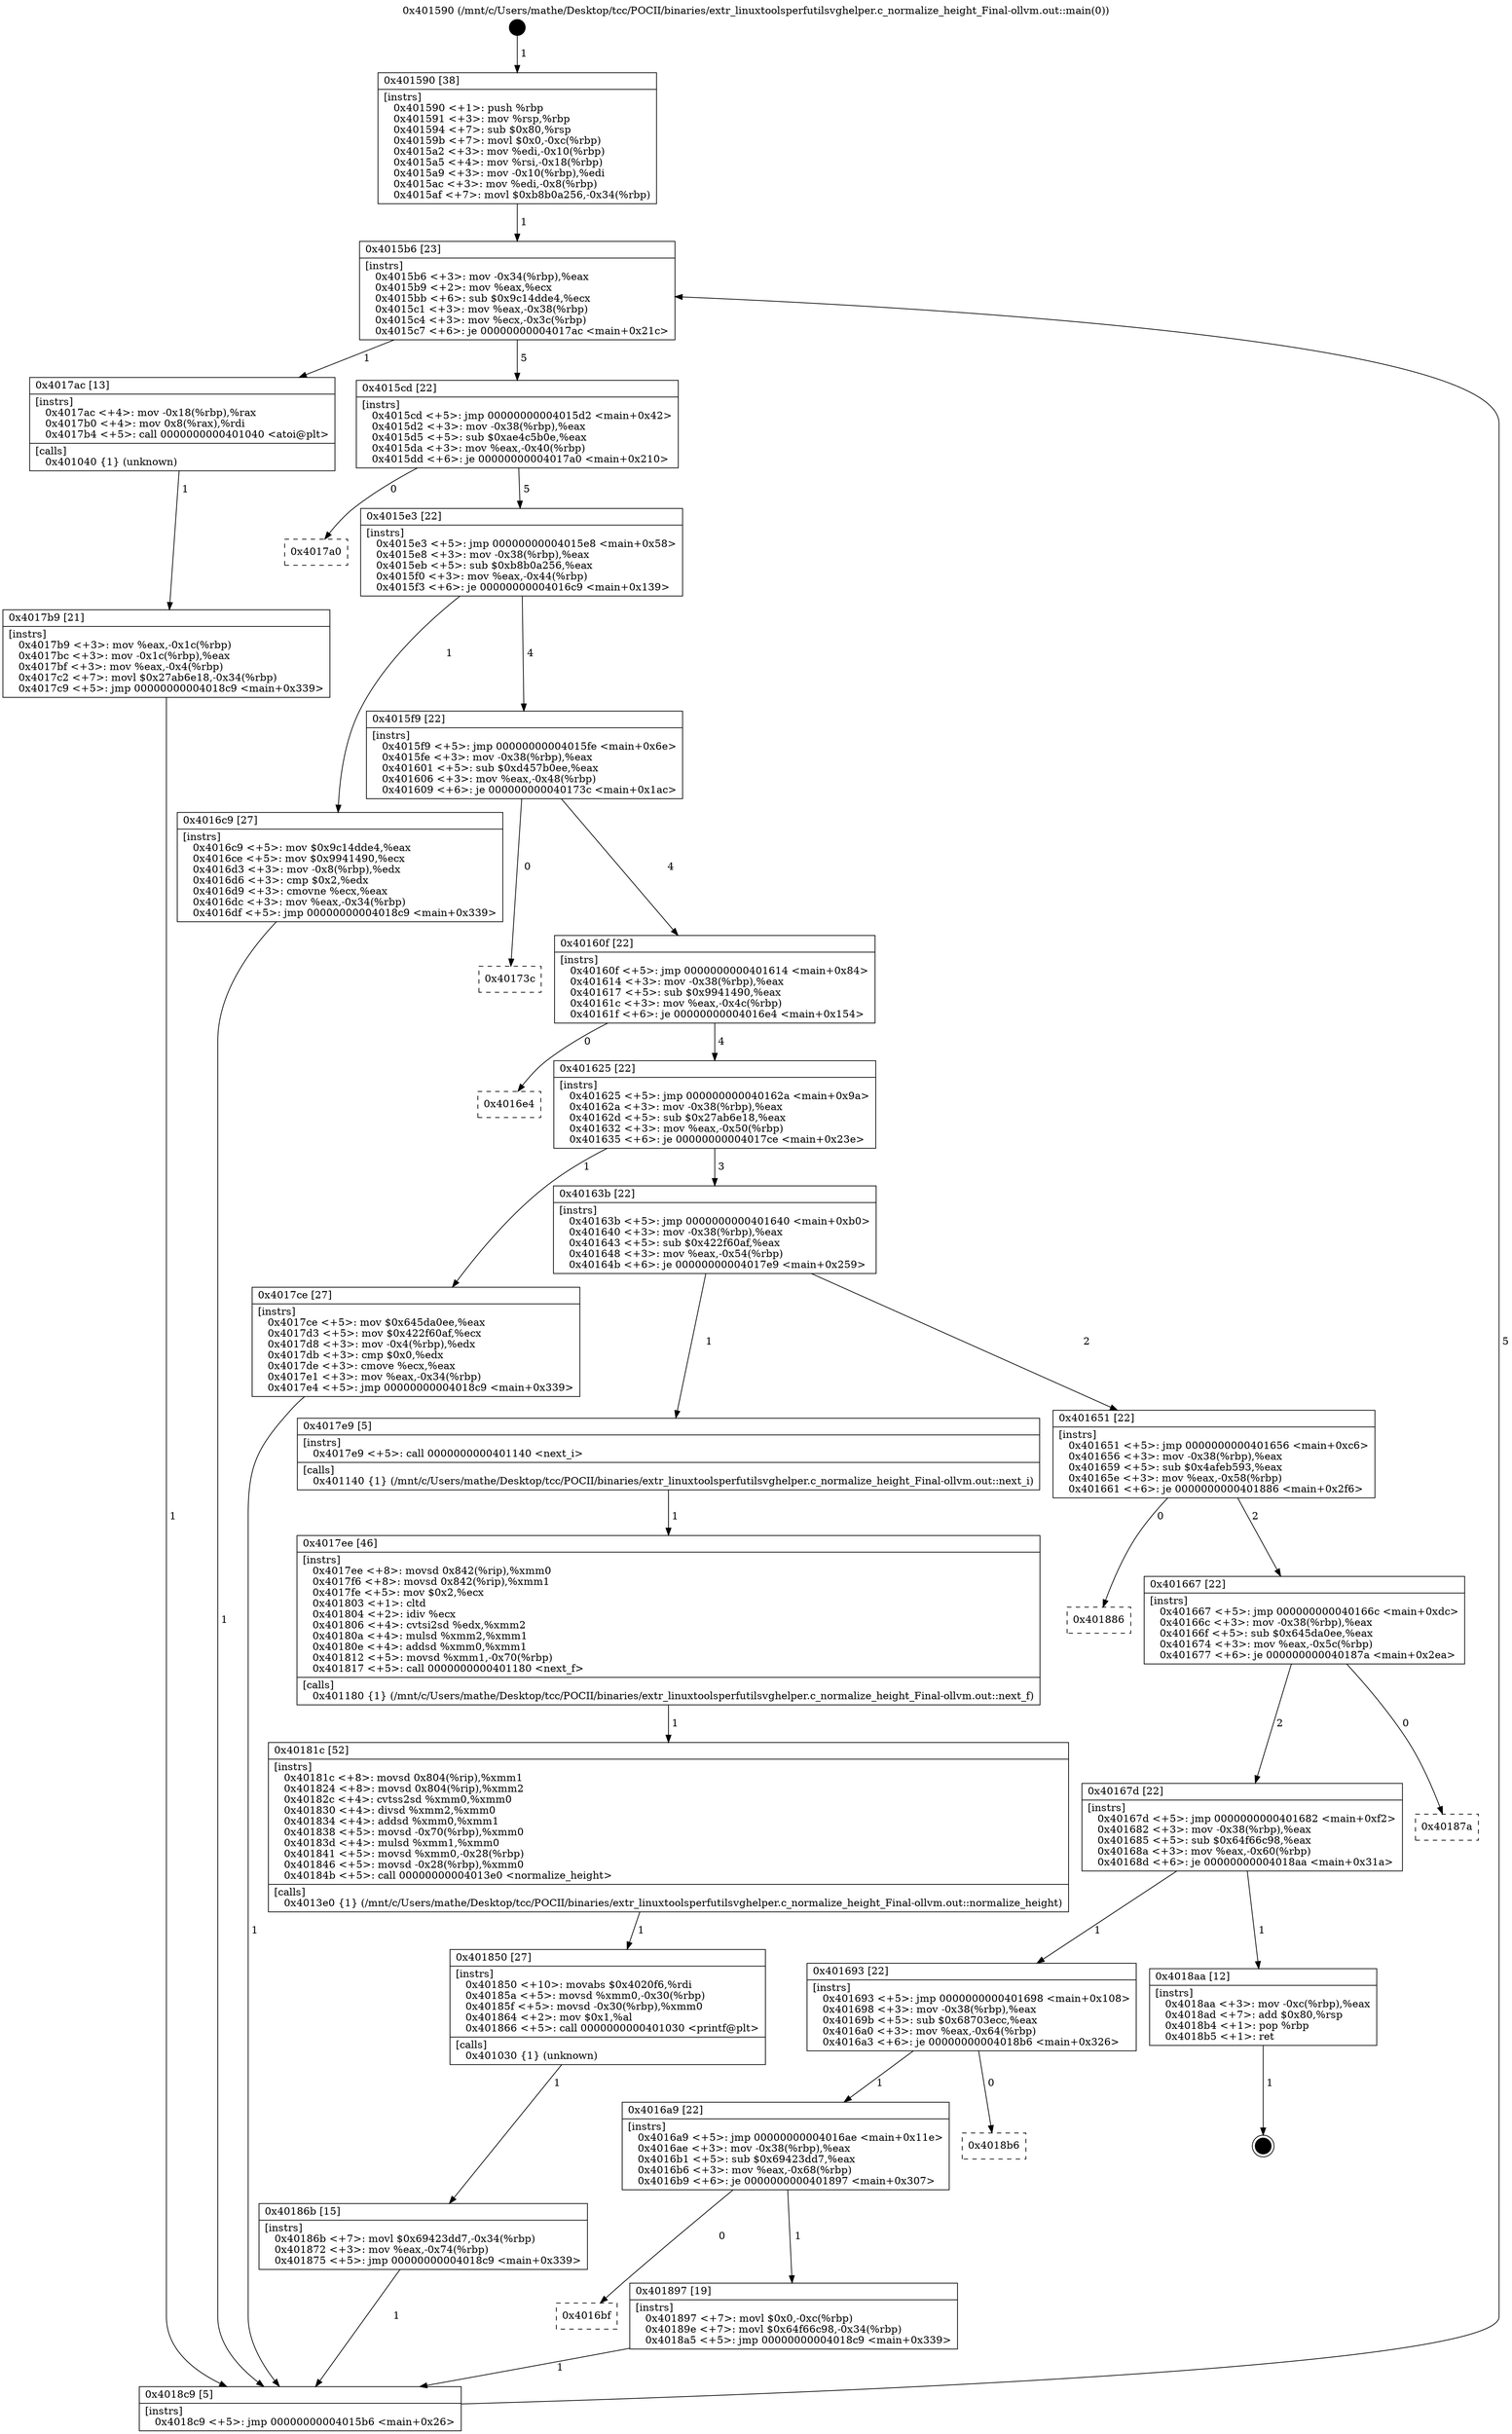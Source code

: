digraph "0x401590" {
  label = "0x401590 (/mnt/c/Users/mathe/Desktop/tcc/POCII/binaries/extr_linuxtoolsperfutilsvghelper.c_normalize_height_Final-ollvm.out::main(0))"
  labelloc = "t"
  node[shape=record]

  Entry [label="",width=0.3,height=0.3,shape=circle,fillcolor=black,style=filled]
  "0x4015b6" [label="{
     0x4015b6 [23]\l
     | [instrs]\l
     &nbsp;&nbsp;0x4015b6 \<+3\>: mov -0x34(%rbp),%eax\l
     &nbsp;&nbsp;0x4015b9 \<+2\>: mov %eax,%ecx\l
     &nbsp;&nbsp;0x4015bb \<+6\>: sub $0x9c14dde4,%ecx\l
     &nbsp;&nbsp;0x4015c1 \<+3\>: mov %eax,-0x38(%rbp)\l
     &nbsp;&nbsp;0x4015c4 \<+3\>: mov %ecx,-0x3c(%rbp)\l
     &nbsp;&nbsp;0x4015c7 \<+6\>: je 00000000004017ac \<main+0x21c\>\l
  }"]
  "0x4017ac" [label="{
     0x4017ac [13]\l
     | [instrs]\l
     &nbsp;&nbsp;0x4017ac \<+4\>: mov -0x18(%rbp),%rax\l
     &nbsp;&nbsp;0x4017b0 \<+4\>: mov 0x8(%rax),%rdi\l
     &nbsp;&nbsp;0x4017b4 \<+5\>: call 0000000000401040 \<atoi@plt\>\l
     | [calls]\l
     &nbsp;&nbsp;0x401040 \{1\} (unknown)\l
  }"]
  "0x4015cd" [label="{
     0x4015cd [22]\l
     | [instrs]\l
     &nbsp;&nbsp;0x4015cd \<+5\>: jmp 00000000004015d2 \<main+0x42\>\l
     &nbsp;&nbsp;0x4015d2 \<+3\>: mov -0x38(%rbp),%eax\l
     &nbsp;&nbsp;0x4015d5 \<+5\>: sub $0xae4c5b0e,%eax\l
     &nbsp;&nbsp;0x4015da \<+3\>: mov %eax,-0x40(%rbp)\l
     &nbsp;&nbsp;0x4015dd \<+6\>: je 00000000004017a0 \<main+0x210\>\l
  }"]
  Exit [label="",width=0.3,height=0.3,shape=circle,fillcolor=black,style=filled,peripheries=2]
  "0x4017a0" [label="{
     0x4017a0\l
  }", style=dashed]
  "0x4015e3" [label="{
     0x4015e3 [22]\l
     | [instrs]\l
     &nbsp;&nbsp;0x4015e3 \<+5\>: jmp 00000000004015e8 \<main+0x58\>\l
     &nbsp;&nbsp;0x4015e8 \<+3\>: mov -0x38(%rbp),%eax\l
     &nbsp;&nbsp;0x4015eb \<+5\>: sub $0xb8b0a256,%eax\l
     &nbsp;&nbsp;0x4015f0 \<+3\>: mov %eax,-0x44(%rbp)\l
     &nbsp;&nbsp;0x4015f3 \<+6\>: je 00000000004016c9 \<main+0x139\>\l
  }"]
  "0x4016bf" [label="{
     0x4016bf\l
  }", style=dashed]
  "0x4016c9" [label="{
     0x4016c9 [27]\l
     | [instrs]\l
     &nbsp;&nbsp;0x4016c9 \<+5\>: mov $0x9c14dde4,%eax\l
     &nbsp;&nbsp;0x4016ce \<+5\>: mov $0x9941490,%ecx\l
     &nbsp;&nbsp;0x4016d3 \<+3\>: mov -0x8(%rbp),%edx\l
     &nbsp;&nbsp;0x4016d6 \<+3\>: cmp $0x2,%edx\l
     &nbsp;&nbsp;0x4016d9 \<+3\>: cmovne %ecx,%eax\l
     &nbsp;&nbsp;0x4016dc \<+3\>: mov %eax,-0x34(%rbp)\l
     &nbsp;&nbsp;0x4016df \<+5\>: jmp 00000000004018c9 \<main+0x339\>\l
  }"]
  "0x4015f9" [label="{
     0x4015f9 [22]\l
     | [instrs]\l
     &nbsp;&nbsp;0x4015f9 \<+5\>: jmp 00000000004015fe \<main+0x6e\>\l
     &nbsp;&nbsp;0x4015fe \<+3\>: mov -0x38(%rbp),%eax\l
     &nbsp;&nbsp;0x401601 \<+5\>: sub $0xd457b0ee,%eax\l
     &nbsp;&nbsp;0x401606 \<+3\>: mov %eax,-0x48(%rbp)\l
     &nbsp;&nbsp;0x401609 \<+6\>: je 000000000040173c \<main+0x1ac\>\l
  }"]
  "0x4018c9" [label="{
     0x4018c9 [5]\l
     | [instrs]\l
     &nbsp;&nbsp;0x4018c9 \<+5\>: jmp 00000000004015b6 \<main+0x26\>\l
  }"]
  "0x401590" [label="{
     0x401590 [38]\l
     | [instrs]\l
     &nbsp;&nbsp;0x401590 \<+1\>: push %rbp\l
     &nbsp;&nbsp;0x401591 \<+3\>: mov %rsp,%rbp\l
     &nbsp;&nbsp;0x401594 \<+7\>: sub $0x80,%rsp\l
     &nbsp;&nbsp;0x40159b \<+7\>: movl $0x0,-0xc(%rbp)\l
     &nbsp;&nbsp;0x4015a2 \<+3\>: mov %edi,-0x10(%rbp)\l
     &nbsp;&nbsp;0x4015a5 \<+4\>: mov %rsi,-0x18(%rbp)\l
     &nbsp;&nbsp;0x4015a9 \<+3\>: mov -0x10(%rbp),%edi\l
     &nbsp;&nbsp;0x4015ac \<+3\>: mov %edi,-0x8(%rbp)\l
     &nbsp;&nbsp;0x4015af \<+7\>: movl $0xb8b0a256,-0x34(%rbp)\l
  }"]
  "0x4017b9" [label="{
     0x4017b9 [21]\l
     | [instrs]\l
     &nbsp;&nbsp;0x4017b9 \<+3\>: mov %eax,-0x1c(%rbp)\l
     &nbsp;&nbsp;0x4017bc \<+3\>: mov -0x1c(%rbp),%eax\l
     &nbsp;&nbsp;0x4017bf \<+3\>: mov %eax,-0x4(%rbp)\l
     &nbsp;&nbsp;0x4017c2 \<+7\>: movl $0x27ab6e18,-0x34(%rbp)\l
     &nbsp;&nbsp;0x4017c9 \<+5\>: jmp 00000000004018c9 \<main+0x339\>\l
  }"]
  "0x401897" [label="{
     0x401897 [19]\l
     | [instrs]\l
     &nbsp;&nbsp;0x401897 \<+7\>: movl $0x0,-0xc(%rbp)\l
     &nbsp;&nbsp;0x40189e \<+7\>: movl $0x64f66c98,-0x34(%rbp)\l
     &nbsp;&nbsp;0x4018a5 \<+5\>: jmp 00000000004018c9 \<main+0x339\>\l
  }"]
  "0x40173c" [label="{
     0x40173c\l
  }", style=dashed]
  "0x40160f" [label="{
     0x40160f [22]\l
     | [instrs]\l
     &nbsp;&nbsp;0x40160f \<+5\>: jmp 0000000000401614 \<main+0x84\>\l
     &nbsp;&nbsp;0x401614 \<+3\>: mov -0x38(%rbp),%eax\l
     &nbsp;&nbsp;0x401617 \<+5\>: sub $0x9941490,%eax\l
     &nbsp;&nbsp;0x40161c \<+3\>: mov %eax,-0x4c(%rbp)\l
     &nbsp;&nbsp;0x40161f \<+6\>: je 00000000004016e4 \<main+0x154\>\l
  }"]
  "0x4016a9" [label="{
     0x4016a9 [22]\l
     | [instrs]\l
     &nbsp;&nbsp;0x4016a9 \<+5\>: jmp 00000000004016ae \<main+0x11e\>\l
     &nbsp;&nbsp;0x4016ae \<+3\>: mov -0x38(%rbp),%eax\l
     &nbsp;&nbsp;0x4016b1 \<+5\>: sub $0x69423dd7,%eax\l
     &nbsp;&nbsp;0x4016b6 \<+3\>: mov %eax,-0x68(%rbp)\l
     &nbsp;&nbsp;0x4016b9 \<+6\>: je 0000000000401897 \<main+0x307\>\l
  }"]
  "0x4016e4" [label="{
     0x4016e4\l
  }", style=dashed]
  "0x401625" [label="{
     0x401625 [22]\l
     | [instrs]\l
     &nbsp;&nbsp;0x401625 \<+5\>: jmp 000000000040162a \<main+0x9a\>\l
     &nbsp;&nbsp;0x40162a \<+3\>: mov -0x38(%rbp),%eax\l
     &nbsp;&nbsp;0x40162d \<+5\>: sub $0x27ab6e18,%eax\l
     &nbsp;&nbsp;0x401632 \<+3\>: mov %eax,-0x50(%rbp)\l
     &nbsp;&nbsp;0x401635 \<+6\>: je 00000000004017ce \<main+0x23e\>\l
  }"]
  "0x4018b6" [label="{
     0x4018b6\l
  }", style=dashed]
  "0x4017ce" [label="{
     0x4017ce [27]\l
     | [instrs]\l
     &nbsp;&nbsp;0x4017ce \<+5\>: mov $0x645da0ee,%eax\l
     &nbsp;&nbsp;0x4017d3 \<+5\>: mov $0x422f60af,%ecx\l
     &nbsp;&nbsp;0x4017d8 \<+3\>: mov -0x4(%rbp),%edx\l
     &nbsp;&nbsp;0x4017db \<+3\>: cmp $0x0,%edx\l
     &nbsp;&nbsp;0x4017de \<+3\>: cmove %ecx,%eax\l
     &nbsp;&nbsp;0x4017e1 \<+3\>: mov %eax,-0x34(%rbp)\l
     &nbsp;&nbsp;0x4017e4 \<+5\>: jmp 00000000004018c9 \<main+0x339\>\l
  }"]
  "0x40163b" [label="{
     0x40163b [22]\l
     | [instrs]\l
     &nbsp;&nbsp;0x40163b \<+5\>: jmp 0000000000401640 \<main+0xb0\>\l
     &nbsp;&nbsp;0x401640 \<+3\>: mov -0x38(%rbp),%eax\l
     &nbsp;&nbsp;0x401643 \<+5\>: sub $0x422f60af,%eax\l
     &nbsp;&nbsp;0x401648 \<+3\>: mov %eax,-0x54(%rbp)\l
     &nbsp;&nbsp;0x40164b \<+6\>: je 00000000004017e9 \<main+0x259\>\l
  }"]
  "0x401693" [label="{
     0x401693 [22]\l
     | [instrs]\l
     &nbsp;&nbsp;0x401693 \<+5\>: jmp 0000000000401698 \<main+0x108\>\l
     &nbsp;&nbsp;0x401698 \<+3\>: mov -0x38(%rbp),%eax\l
     &nbsp;&nbsp;0x40169b \<+5\>: sub $0x68703ecc,%eax\l
     &nbsp;&nbsp;0x4016a0 \<+3\>: mov %eax,-0x64(%rbp)\l
     &nbsp;&nbsp;0x4016a3 \<+6\>: je 00000000004018b6 \<main+0x326\>\l
  }"]
  "0x4017e9" [label="{
     0x4017e9 [5]\l
     | [instrs]\l
     &nbsp;&nbsp;0x4017e9 \<+5\>: call 0000000000401140 \<next_i\>\l
     | [calls]\l
     &nbsp;&nbsp;0x401140 \{1\} (/mnt/c/Users/mathe/Desktop/tcc/POCII/binaries/extr_linuxtoolsperfutilsvghelper.c_normalize_height_Final-ollvm.out::next_i)\l
  }"]
  "0x401651" [label="{
     0x401651 [22]\l
     | [instrs]\l
     &nbsp;&nbsp;0x401651 \<+5\>: jmp 0000000000401656 \<main+0xc6\>\l
     &nbsp;&nbsp;0x401656 \<+3\>: mov -0x38(%rbp),%eax\l
     &nbsp;&nbsp;0x401659 \<+5\>: sub $0x4afeb593,%eax\l
     &nbsp;&nbsp;0x40165e \<+3\>: mov %eax,-0x58(%rbp)\l
     &nbsp;&nbsp;0x401661 \<+6\>: je 0000000000401886 \<main+0x2f6\>\l
  }"]
  "0x4017ee" [label="{
     0x4017ee [46]\l
     | [instrs]\l
     &nbsp;&nbsp;0x4017ee \<+8\>: movsd 0x842(%rip),%xmm0\l
     &nbsp;&nbsp;0x4017f6 \<+8\>: movsd 0x842(%rip),%xmm1\l
     &nbsp;&nbsp;0x4017fe \<+5\>: mov $0x2,%ecx\l
     &nbsp;&nbsp;0x401803 \<+1\>: cltd\l
     &nbsp;&nbsp;0x401804 \<+2\>: idiv %ecx\l
     &nbsp;&nbsp;0x401806 \<+4\>: cvtsi2sd %edx,%xmm2\l
     &nbsp;&nbsp;0x40180a \<+4\>: mulsd %xmm2,%xmm1\l
     &nbsp;&nbsp;0x40180e \<+4\>: addsd %xmm0,%xmm1\l
     &nbsp;&nbsp;0x401812 \<+5\>: movsd %xmm1,-0x70(%rbp)\l
     &nbsp;&nbsp;0x401817 \<+5\>: call 0000000000401180 \<next_f\>\l
     | [calls]\l
     &nbsp;&nbsp;0x401180 \{1\} (/mnt/c/Users/mathe/Desktop/tcc/POCII/binaries/extr_linuxtoolsperfutilsvghelper.c_normalize_height_Final-ollvm.out::next_f)\l
  }"]
  "0x40181c" [label="{
     0x40181c [52]\l
     | [instrs]\l
     &nbsp;&nbsp;0x40181c \<+8\>: movsd 0x804(%rip),%xmm1\l
     &nbsp;&nbsp;0x401824 \<+8\>: movsd 0x804(%rip),%xmm2\l
     &nbsp;&nbsp;0x40182c \<+4\>: cvtss2sd %xmm0,%xmm0\l
     &nbsp;&nbsp;0x401830 \<+4\>: divsd %xmm2,%xmm0\l
     &nbsp;&nbsp;0x401834 \<+4\>: addsd %xmm0,%xmm1\l
     &nbsp;&nbsp;0x401838 \<+5\>: movsd -0x70(%rbp),%xmm0\l
     &nbsp;&nbsp;0x40183d \<+4\>: mulsd %xmm1,%xmm0\l
     &nbsp;&nbsp;0x401841 \<+5\>: movsd %xmm0,-0x28(%rbp)\l
     &nbsp;&nbsp;0x401846 \<+5\>: movsd -0x28(%rbp),%xmm0\l
     &nbsp;&nbsp;0x40184b \<+5\>: call 00000000004013e0 \<normalize_height\>\l
     | [calls]\l
     &nbsp;&nbsp;0x4013e0 \{1\} (/mnt/c/Users/mathe/Desktop/tcc/POCII/binaries/extr_linuxtoolsperfutilsvghelper.c_normalize_height_Final-ollvm.out::normalize_height)\l
  }"]
  "0x401850" [label="{
     0x401850 [27]\l
     | [instrs]\l
     &nbsp;&nbsp;0x401850 \<+10\>: movabs $0x4020f6,%rdi\l
     &nbsp;&nbsp;0x40185a \<+5\>: movsd %xmm0,-0x30(%rbp)\l
     &nbsp;&nbsp;0x40185f \<+5\>: movsd -0x30(%rbp),%xmm0\l
     &nbsp;&nbsp;0x401864 \<+2\>: mov $0x1,%al\l
     &nbsp;&nbsp;0x401866 \<+5\>: call 0000000000401030 \<printf@plt\>\l
     | [calls]\l
     &nbsp;&nbsp;0x401030 \{1\} (unknown)\l
  }"]
  "0x40186b" [label="{
     0x40186b [15]\l
     | [instrs]\l
     &nbsp;&nbsp;0x40186b \<+7\>: movl $0x69423dd7,-0x34(%rbp)\l
     &nbsp;&nbsp;0x401872 \<+3\>: mov %eax,-0x74(%rbp)\l
     &nbsp;&nbsp;0x401875 \<+5\>: jmp 00000000004018c9 \<main+0x339\>\l
  }"]
  "0x4018aa" [label="{
     0x4018aa [12]\l
     | [instrs]\l
     &nbsp;&nbsp;0x4018aa \<+3\>: mov -0xc(%rbp),%eax\l
     &nbsp;&nbsp;0x4018ad \<+7\>: add $0x80,%rsp\l
     &nbsp;&nbsp;0x4018b4 \<+1\>: pop %rbp\l
     &nbsp;&nbsp;0x4018b5 \<+1\>: ret\l
  }"]
  "0x401886" [label="{
     0x401886\l
  }", style=dashed]
  "0x401667" [label="{
     0x401667 [22]\l
     | [instrs]\l
     &nbsp;&nbsp;0x401667 \<+5\>: jmp 000000000040166c \<main+0xdc\>\l
     &nbsp;&nbsp;0x40166c \<+3\>: mov -0x38(%rbp),%eax\l
     &nbsp;&nbsp;0x40166f \<+5\>: sub $0x645da0ee,%eax\l
     &nbsp;&nbsp;0x401674 \<+3\>: mov %eax,-0x5c(%rbp)\l
     &nbsp;&nbsp;0x401677 \<+6\>: je 000000000040187a \<main+0x2ea\>\l
  }"]
  "0x40167d" [label="{
     0x40167d [22]\l
     | [instrs]\l
     &nbsp;&nbsp;0x40167d \<+5\>: jmp 0000000000401682 \<main+0xf2\>\l
     &nbsp;&nbsp;0x401682 \<+3\>: mov -0x38(%rbp),%eax\l
     &nbsp;&nbsp;0x401685 \<+5\>: sub $0x64f66c98,%eax\l
     &nbsp;&nbsp;0x40168a \<+3\>: mov %eax,-0x60(%rbp)\l
     &nbsp;&nbsp;0x40168d \<+6\>: je 00000000004018aa \<main+0x31a\>\l
  }"]
  "0x40187a" [label="{
     0x40187a\l
  }", style=dashed]
  Entry -> "0x401590" [label=" 1"]
  "0x4015b6" -> "0x4017ac" [label=" 1"]
  "0x4015b6" -> "0x4015cd" [label=" 5"]
  "0x4018aa" -> Exit [label=" 1"]
  "0x4015cd" -> "0x4017a0" [label=" 0"]
  "0x4015cd" -> "0x4015e3" [label=" 5"]
  "0x401897" -> "0x4018c9" [label=" 1"]
  "0x4015e3" -> "0x4016c9" [label=" 1"]
  "0x4015e3" -> "0x4015f9" [label=" 4"]
  "0x4016c9" -> "0x4018c9" [label=" 1"]
  "0x401590" -> "0x4015b6" [label=" 1"]
  "0x4018c9" -> "0x4015b6" [label=" 5"]
  "0x4017ac" -> "0x4017b9" [label=" 1"]
  "0x4017b9" -> "0x4018c9" [label=" 1"]
  "0x4016a9" -> "0x4016bf" [label=" 0"]
  "0x4015f9" -> "0x40173c" [label=" 0"]
  "0x4015f9" -> "0x40160f" [label=" 4"]
  "0x4016a9" -> "0x401897" [label=" 1"]
  "0x40160f" -> "0x4016e4" [label=" 0"]
  "0x40160f" -> "0x401625" [label=" 4"]
  "0x401693" -> "0x4016a9" [label=" 1"]
  "0x401625" -> "0x4017ce" [label=" 1"]
  "0x401625" -> "0x40163b" [label=" 3"]
  "0x4017ce" -> "0x4018c9" [label=" 1"]
  "0x401693" -> "0x4018b6" [label=" 0"]
  "0x40163b" -> "0x4017e9" [label=" 1"]
  "0x40163b" -> "0x401651" [label=" 2"]
  "0x4017e9" -> "0x4017ee" [label=" 1"]
  "0x4017ee" -> "0x40181c" [label=" 1"]
  "0x40181c" -> "0x401850" [label=" 1"]
  "0x401850" -> "0x40186b" [label=" 1"]
  "0x40186b" -> "0x4018c9" [label=" 1"]
  "0x40167d" -> "0x401693" [label=" 1"]
  "0x401651" -> "0x401886" [label=" 0"]
  "0x401651" -> "0x401667" [label=" 2"]
  "0x40167d" -> "0x4018aa" [label=" 1"]
  "0x401667" -> "0x40187a" [label=" 0"]
  "0x401667" -> "0x40167d" [label=" 2"]
}
